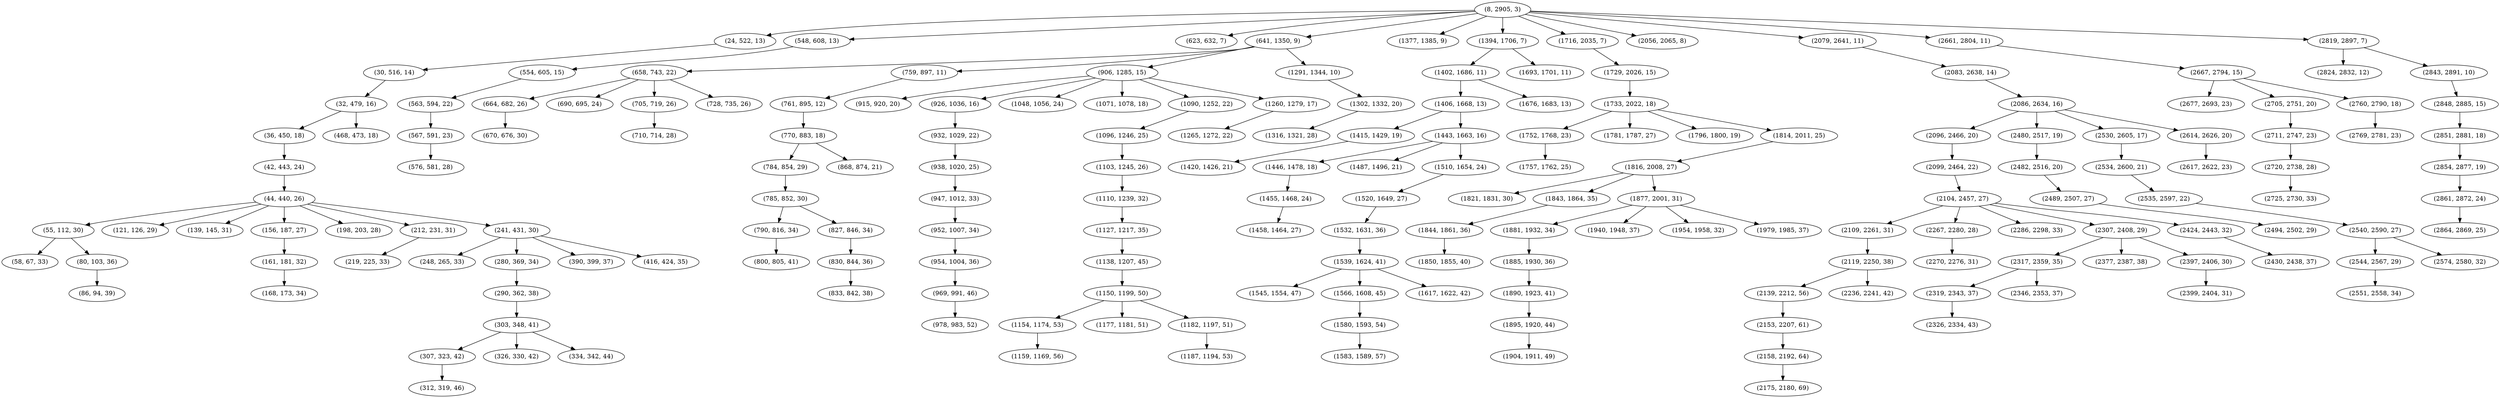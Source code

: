 digraph tree {
    "(8, 2905, 3)";
    "(24, 522, 13)";
    "(30, 516, 14)";
    "(32, 479, 16)";
    "(36, 450, 18)";
    "(42, 443, 24)";
    "(44, 440, 26)";
    "(55, 112, 30)";
    "(58, 67, 33)";
    "(80, 103, 36)";
    "(86, 94, 39)";
    "(121, 126, 29)";
    "(139, 145, 31)";
    "(156, 187, 27)";
    "(161, 181, 32)";
    "(168, 173, 34)";
    "(198, 203, 28)";
    "(212, 231, 31)";
    "(219, 225, 33)";
    "(241, 431, 30)";
    "(248, 265, 33)";
    "(280, 369, 34)";
    "(290, 362, 38)";
    "(303, 348, 41)";
    "(307, 323, 42)";
    "(312, 319, 46)";
    "(326, 330, 42)";
    "(334, 342, 44)";
    "(390, 399, 37)";
    "(416, 424, 35)";
    "(468, 473, 18)";
    "(548, 608, 13)";
    "(554, 605, 15)";
    "(563, 594, 22)";
    "(567, 591, 23)";
    "(576, 581, 28)";
    "(623, 632, 7)";
    "(641, 1350, 9)";
    "(658, 743, 22)";
    "(664, 682, 26)";
    "(670, 676, 30)";
    "(690, 695, 24)";
    "(705, 719, 26)";
    "(710, 714, 28)";
    "(728, 735, 26)";
    "(759, 897, 11)";
    "(761, 895, 12)";
    "(770, 883, 18)";
    "(784, 854, 29)";
    "(785, 852, 30)";
    "(790, 816, 34)";
    "(800, 805, 41)";
    "(827, 846, 34)";
    "(830, 844, 36)";
    "(833, 842, 38)";
    "(868, 874, 21)";
    "(906, 1285, 15)";
    "(915, 920, 20)";
    "(926, 1036, 16)";
    "(932, 1029, 22)";
    "(938, 1020, 25)";
    "(947, 1012, 33)";
    "(952, 1007, 34)";
    "(954, 1004, 36)";
    "(969, 991, 46)";
    "(978, 983, 52)";
    "(1048, 1056, 24)";
    "(1071, 1078, 18)";
    "(1090, 1252, 22)";
    "(1096, 1246, 25)";
    "(1103, 1245, 26)";
    "(1110, 1239, 32)";
    "(1127, 1217, 35)";
    "(1138, 1207, 45)";
    "(1150, 1199, 50)";
    "(1154, 1174, 53)";
    "(1159, 1169, 56)";
    "(1177, 1181, 51)";
    "(1182, 1197, 51)";
    "(1187, 1194, 53)";
    "(1260, 1279, 17)";
    "(1265, 1272, 22)";
    "(1291, 1344, 10)";
    "(1302, 1332, 20)";
    "(1316, 1321, 28)";
    "(1377, 1385, 9)";
    "(1394, 1706, 7)";
    "(1402, 1686, 11)";
    "(1406, 1668, 13)";
    "(1415, 1429, 19)";
    "(1420, 1426, 21)";
    "(1443, 1663, 16)";
    "(1446, 1478, 18)";
    "(1455, 1468, 24)";
    "(1458, 1464, 27)";
    "(1487, 1496, 21)";
    "(1510, 1654, 24)";
    "(1520, 1649, 27)";
    "(1532, 1631, 36)";
    "(1539, 1624, 41)";
    "(1545, 1554, 47)";
    "(1566, 1608, 45)";
    "(1580, 1593, 54)";
    "(1583, 1589, 57)";
    "(1617, 1622, 42)";
    "(1676, 1683, 13)";
    "(1693, 1701, 11)";
    "(1716, 2035, 7)";
    "(1729, 2026, 15)";
    "(1733, 2022, 18)";
    "(1752, 1768, 23)";
    "(1757, 1762, 25)";
    "(1781, 1787, 27)";
    "(1796, 1800, 19)";
    "(1814, 2011, 25)";
    "(1816, 2008, 27)";
    "(1821, 1831, 30)";
    "(1843, 1864, 35)";
    "(1844, 1861, 36)";
    "(1850, 1855, 40)";
    "(1877, 2001, 31)";
    "(1881, 1932, 34)";
    "(1885, 1930, 36)";
    "(1890, 1923, 41)";
    "(1895, 1920, 44)";
    "(1904, 1911, 49)";
    "(1940, 1948, 37)";
    "(1954, 1958, 32)";
    "(1979, 1985, 37)";
    "(2056, 2065, 8)";
    "(2079, 2641, 11)";
    "(2083, 2638, 14)";
    "(2086, 2634, 16)";
    "(2096, 2466, 20)";
    "(2099, 2464, 22)";
    "(2104, 2457, 27)";
    "(2109, 2261, 31)";
    "(2119, 2250, 38)";
    "(2139, 2212, 56)";
    "(2153, 2207, 61)";
    "(2158, 2192, 64)";
    "(2175, 2180, 69)";
    "(2236, 2241, 42)";
    "(2267, 2280, 28)";
    "(2270, 2276, 31)";
    "(2286, 2298, 33)";
    "(2307, 2408, 29)";
    "(2317, 2359, 35)";
    "(2319, 2343, 37)";
    "(2326, 2334, 43)";
    "(2346, 2353, 37)";
    "(2377, 2387, 38)";
    "(2397, 2406, 30)";
    "(2399, 2404, 31)";
    "(2424, 2443, 32)";
    "(2430, 2438, 37)";
    "(2480, 2517, 19)";
    "(2482, 2516, 20)";
    "(2489, 2507, 27)";
    "(2494, 2502, 29)";
    "(2530, 2605, 17)";
    "(2534, 2600, 21)";
    "(2535, 2597, 22)";
    "(2540, 2590, 27)";
    "(2544, 2567, 29)";
    "(2551, 2558, 34)";
    "(2574, 2580, 32)";
    "(2614, 2626, 20)";
    "(2617, 2622, 23)";
    "(2661, 2804, 11)";
    "(2667, 2794, 15)";
    "(2677, 2693, 23)";
    "(2705, 2751, 20)";
    "(2711, 2747, 23)";
    "(2720, 2738, 28)";
    "(2725, 2730, 33)";
    "(2760, 2790, 18)";
    "(2769, 2781, 23)";
    "(2819, 2897, 7)";
    "(2824, 2832, 12)";
    "(2843, 2891, 10)";
    "(2848, 2885, 15)";
    "(2851, 2881, 18)";
    "(2854, 2877, 19)";
    "(2861, 2872, 24)";
    "(2864, 2869, 25)";
    "(8, 2905, 3)" -> "(24, 522, 13)";
    "(8, 2905, 3)" -> "(548, 608, 13)";
    "(8, 2905, 3)" -> "(623, 632, 7)";
    "(8, 2905, 3)" -> "(641, 1350, 9)";
    "(8, 2905, 3)" -> "(1377, 1385, 9)";
    "(8, 2905, 3)" -> "(1394, 1706, 7)";
    "(8, 2905, 3)" -> "(1716, 2035, 7)";
    "(8, 2905, 3)" -> "(2056, 2065, 8)";
    "(8, 2905, 3)" -> "(2079, 2641, 11)";
    "(8, 2905, 3)" -> "(2661, 2804, 11)";
    "(8, 2905, 3)" -> "(2819, 2897, 7)";
    "(24, 522, 13)" -> "(30, 516, 14)";
    "(30, 516, 14)" -> "(32, 479, 16)";
    "(32, 479, 16)" -> "(36, 450, 18)";
    "(32, 479, 16)" -> "(468, 473, 18)";
    "(36, 450, 18)" -> "(42, 443, 24)";
    "(42, 443, 24)" -> "(44, 440, 26)";
    "(44, 440, 26)" -> "(55, 112, 30)";
    "(44, 440, 26)" -> "(121, 126, 29)";
    "(44, 440, 26)" -> "(139, 145, 31)";
    "(44, 440, 26)" -> "(156, 187, 27)";
    "(44, 440, 26)" -> "(198, 203, 28)";
    "(44, 440, 26)" -> "(212, 231, 31)";
    "(44, 440, 26)" -> "(241, 431, 30)";
    "(55, 112, 30)" -> "(58, 67, 33)";
    "(55, 112, 30)" -> "(80, 103, 36)";
    "(80, 103, 36)" -> "(86, 94, 39)";
    "(156, 187, 27)" -> "(161, 181, 32)";
    "(161, 181, 32)" -> "(168, 173, 34)";
    "(212, 231, 31)" -> "(219, 225, 33)";
    "(241, 431, 30)" -> "(248, 265, 33)";
    "(241, 431, 30)" -> "(280, 369, 34)";
    "(241, 431, 30)" -> "(390, 399, 37)";
    "(241, 431, 30)" -> "(416, 424, 35)";
    "(280, 369, 34)" -> "(290, 362, 38)";
    "(290, 362, 38)" -> "(303, 348, 41)";
    "(303, 348, 41)" -> "(307, 323, 42)";
    "(303, 348, 41)" -> "(326, 330, 42)";
    "(303, 348, 41)" -> "(334, 342, 44)";
    "(307, 323, 42)" -> "(312, 319, 46)";
    "(548, 608, 13)" -> "(554, 605, 15)";
    "(554, 605, 15)" -> "(563, 594, 22)";
    "(563, 594, 22)" -> "(567, 591, 23)";
    "(567, 591, 23)" -> "(576, 581, 28)";
    "(641, 1350, 9)" -> "(658, 743, 22)";
    "(641, 1350, 9)" -> "(759, 897, 11)";
    "(641, 1350, 9)" -> "(906, 1285, 15)";
    "(641, 1350, 9)" -> "(1291, 1344, 10)";
    "(658, 743, 22)" -> "(664, 682, 26)";
    "(658, 743, 22)" -> "(690, 695, 24)";
    "(658, 743, 22)" -> "(705, 719, 26)";
    "(658, 743, 22)" -> "(728, 735, 26)";
    "(664, 682, 26)" -> "(670, 676, 30)";
    "(705, 719, 26)" -> "(710, 714, 28)";
    "(759, 897, 11)" -> "(761, 895, 12)";
    "(761, 895, 12)" -> "(770, 883, 18)";
    "(770, 883, 18)" -> "(784, 854, 29)";
    "(770, 883, 18)" -> "(868, 874, 21)";
    "(784, 854, 29)" -> "(785, 852, 30)";
    "(785, 852, 30)" -> "(790, 816, 34)";
    "(785, 852, 30)" -> "(827, 846, 34)";
    "(790, 816, 34)" -> "(800, 805, 41)";
    "(827, 846, 34)" -> "(830, 844, 36)";
    "(830, 844, 36)" -> "(833, 842, 38)";
    "(906, 1285, 15)" -> "(915, 920, 20)";
    "(906, 1285, 15)" -> "(926, 1036, 16)";
    "(906, 1285, 15)" -> "(1048, 1056, 24)";
    "(906, 1285, 15)" -> "(1071, 1078, 18)";
    "(906, 1285, 15)" -> "(1090, 1252, 22)";
    "(906, 1285, 15)" -> "(1260, 1279, 17)";
    "(926, 1036, 16)" -> "(932, 1029, 22)";
    "(932, 1029, 22)" -> "(938, 1020, 25)";
    "(938, 1020, 25)" -> "(947, 1012, 33)";
    "(947, 1012, 33)" -> "(952, 1007, 34)";
    "(952, 1007, 34)" -> "(954, 1004, 36)";
    "(954, 1004, 36)" -> "(969, 991, 46)";
    "(969, 991, 46)" -> "(978, 983, 52)";
    "(1090, 1252, 22)" -> "(1096, 1246, 25)";
    "(1096, 1246, 25)" -> "(1103, 1245, 26)";
    "(1103, 1245, 26)" -> "(1110, 1239, 32)";
    "(1110, 1239, 32)" -> "(1127, 1217, 35)";
    "(1127, 1217, 35)" -> "(1138, 1207, 45)";
    "(1138, 1207, 45)" -> "(1150, 1199, 50)";
    "(1150, 1199, 50)" -> "(1154, 1174, 53)";
    "(1150, 1199, 50)" -> "(1177, 1181, 51)";
    "(1150, 1199, 50)" -> "(1182, 1197, 51)";
    "(1154, 1174, 53)" -> "(1159, 1169, 56)";
    "(1182, 1197, 51)" -> "(1187, 1194, 53)";
    "(1260, 1279, 17)" -> "(1265, 1272, 22)";
    "(1291, 1344, 10)" -> "(1302, 1332, 20)";
    "(1302, 1332, 20)" -> "(1316, 1321, 28)";
    "(1394, 1706, 7)" -> "(1402, 1686, 11)";
    "(1394, 1706, 7)" -> "(1693, 1701, 11)";
    "(1402, 1686, 11)" -> "(1406, 1668, 13)";
    "(1402, 1686, 11)" -> "(1676, 1683, 13)";
    "(1406, 1668, 13)" -> "(1415, 1429, 19)";
    "(1406, 1668, 13)" -> "(1443, 1663, 16)";
    "(1415, 1429, 19)" -> "(1420, 1426, 21)";
    "(1443, 1663, 16)" -> "(1446, 1478, 18)";
    "(1443, 1663, 16)" -> "(1487, 1496, 21)";
    "(1443, 1663, 16)" -> "(1510, 1654, 24)";
    "(1446, 1478, 18)" -> "(1455, 1468, 24)";
    "(1455, 1468, 24)" -> "(1458, 1464, 27)";
    "(1510, 1654, 24)" -> "(1520, 1649, 27)";
    "(1520, 1649, 27)" -> "(1532, 1631, 36)";
    "(1532, 1631, 36)" -> "(1539, 1624, 41)";
    "(1539, 1624, 41)" -> "(1545, 1554, 47)";
    "(1539, 1624, 41)" -> "(1566, 1608, 45)";
    "(1539, 1624, 41)" -> "(1617, 1622, 42)";
    "(1566, 1608, 45)" -> "(1580, 1593, 54)";
    "(1580, 1593, 54)" -> "(1583, 1589, 57)";
    "(1716, 2035, 7)" -> "(1729, 2026, 15)";
    "(1729, 2026, 15)" -> "(1733, 2022, 18)";
    "(1733, 2022, 18)" -> "(1752, 1768, 23)";
    "(1733, 2022, 18)" -> "(1781, 1787, 27)";
    "(1733, 2022, 18)" -> "(1796, 1800, 19)";
    "(1733, 2022, 18)" -> "(1814, 2011, 25)";
    "(1752, 1768, 23)" -> "(1757, 1762, 25)";
    "(1814, 2011, 25)" -> "(1816, 2008, 27)";
    "(1816, 2008, 27)" -> "(1821, 1831, 30)";
    "(1816, 2008, 27)" -> "(1843, 1864, 35)";
    "(1816, 2008, 27)" -> "(1877, 2001, 31)";
    "(1843, 1864, 35)" -> "(1844, 1861, 36)";
    "(1844, 1861, 36)" -> "(1850, 1855, 40)";
    "(1877, 2001, 31)" -> "(1881, 1932, 34)";
    "(1877, 2001, 31)" -> "(1940, 1948, 37)";
    "(1877, 2001, 31)" -> "(1954, 1958, 32)";
    "(1877, 2001, 31)" -> "(1979, 1985, 37)";
    "(1881, 1932, 34)" -> "(1885, 1930, 36)";
    "(1885, 1930, 36)" -> "(1890, 1923, 41)";
    "(1890, 1923, 41)" -> "(1895, 1920, 44)";
    "(1895, 1920, 44)" -> "(1904, 1911, 49)";
    "(2079, 2641, 11)" -> "(2083, 2638, 14)";
    "(2083, 2638, 14)" -> "(2086, 2634, 16)";
    "(2086, 2634, 16)" -> "(2096, 2466, 20)";
    "(2086, 2634, 16)" -> "(2480, 2517, 19)";
    "(2086, 2634, 16)" -> "(2530, 2605, 17)";
    "(2086, 2634, 16)" -> "(2614, 2626, 20)";
    "(2096, 2466, 20)" -> "(2099, 2464, 22)";
    "(2099, 2464, 22)" -> "(2104, 2457, 27)";
    "(2104, 2457, 27)" -> "(2109, 2261, 31)";
    "(2104, 2457, 27)" -> "(2267, 2280, 28)";
    "(2104, 2457, 27)" -> "(2286, 2298, 33)";
    "(2104, 2457, 27)" -> "(2307, 2408, 29)";
    "(2104, 2457, 27)" -> "(2424, 2443, 32)";
    "(2109, 2261, 31)" -> "(2119, 2250, 38)";
    "(2119, 2250, 38)" -> "(2139, 2212, 56)";
    "(2119, 2250, 38)" -> "(2236, 2241, 42)";
    "(2139, 2212, 56)" -> "(2153, 2207, 61)";
    "(2153, 2207, 61)" -> "(2158, 2192, 64)";
    "(2158, 2192, 64)" -> "(2175, 2180, 69)";
    "(2267, 2280, 28)" -> "(2270, 2276, 31)";
    "(2307, 2408, 29)" -> "(2317, 2359, 35)";
    "(2307, 2408, 29)" -> "(2377, 2387, 38)";
    "(2307, 2408, 29)" -> "(2397, 2406, 30)";
    "(2317, 2359, 35)" -> "(2319, 2343, 37)";
    "(2317, 2359, 35)" -> "(2346, 2353, 37)";
    "(2319, 2343, 37)" -> "(2326, 2334, 43)";
    "(2397, 2406, 30)" -> "(2399, 2404, 31)";
    "(2424, 2443, 32)" -> "(2430, 2438, 37)";
    "(2480, 2517, 19)" -> "(2482, 2516, 20)";
    "(2482, 2516, 20)" -> "(2489, 2507, 27)";
    "(2489, 2507, 27)" -> "(2494, 2502, 29)";
    "(2530, 2605, 17)" -> "(2534, 2600, 21)";
    "(2534, 2600, 21)" -> "(2535, 2597, 22)";
    "(2535, 2597, 22)" -> "(2540, 2590, 27)";
    "(2540, 2590, 27)" -> "(2544, 2567, 29)";
    "(2540, 2590, 27)" -> "(2574, 2580, 32)";
    "(2544, 2567, 29)" -> "(2551, 2558, 34)";
    "(2614, 2626, 20)" -> "(2617, 2622, 23)";
    "(2661, 2804, 11)" -> "(2667, 2794, 15)";
    "(2667, 2794, 15)" -> "(2677, 2693, 23)";
    "(2667, 2794, 15)" -> "(2705, 2751, 20)";
    "(2667, 2794, 15)" -> "(2760, 2790, 18)";
    "(2705, 2751, 20)" -> "(2711, 2747, 23)";
    "(2711, 2747, 23)" -> "(2720, 2738, 28)";
    "(2720, 2738, 28)" -> "(2725, 2730, 33)";
    "(2760, 2790, 18)" -> "(2769, 2781, 23)";
    "(2819, 2897, 7)" -> "(2824, 2832, 12)";
    "(2819, 2897, 7)" -> "(2843, 2891, 10)";
    "(2843, 2891, 10)" -> "(2848, 2885, 15)";
    "(2848, 2885, 15)" -> "(2851, 2881, 18)";
    "(2851, 2881, 18)" -> "(2854, 2877, 19)";
    "(2854, 2877, 19)" -> "(2861, 2872, 24)";
    "(2861, 2872, 24)" -> "(2864, 2869, 25)";
}
